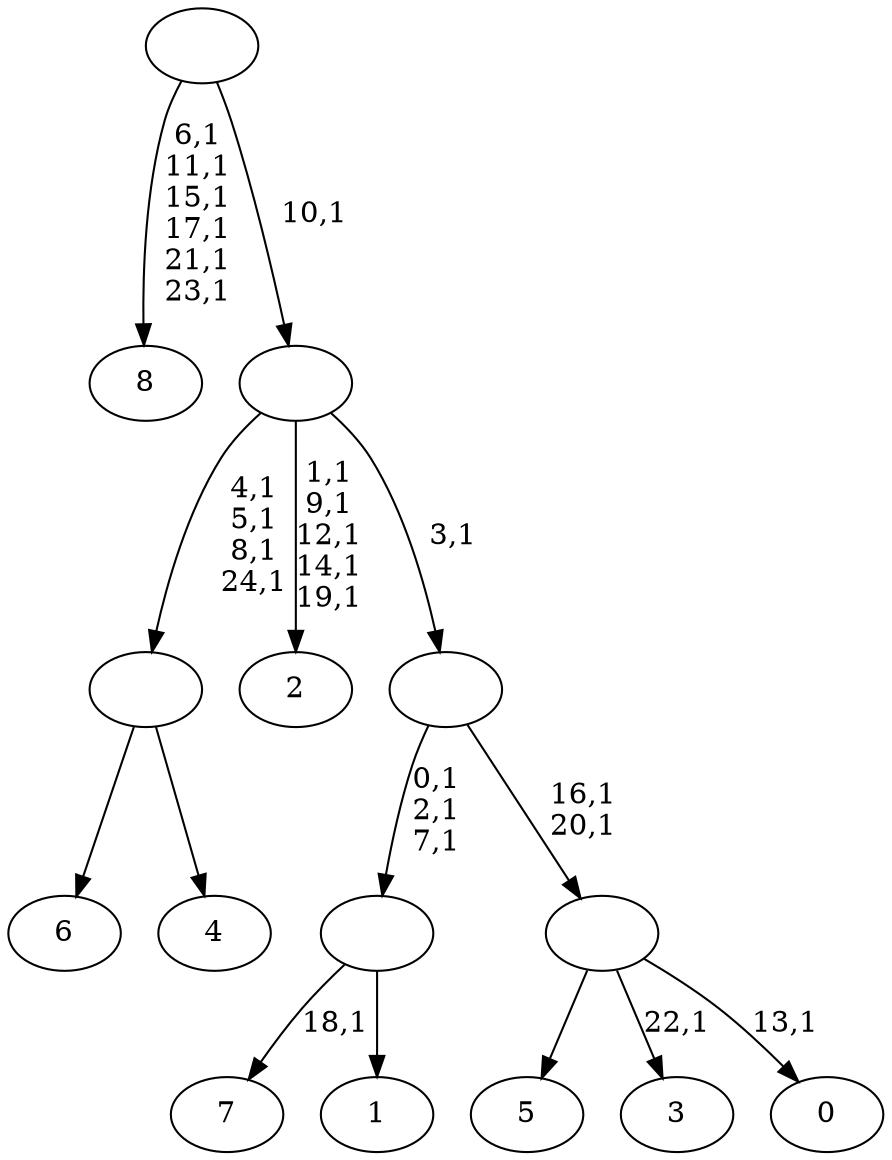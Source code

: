 digraph T {
	34 [label="8"]
	27 [label="7"]
	25 [label="6"]
	24 [label="5"]
	23 [label="4"]
	22 [label=""]
	18 [label="3"]
	16 [label="2"]
	10 [label="1"]
	9 [label=""]
	6 [label="0"]
	4 [label=""]
	2 [label=""]
	1 [label=""]
	0 [label=""]
	22 -> 25 [label=""]
	22 -> 23 [label=""]
	9 -> 27 [label="18,1"]
	9 -> 10 [label=""]
	4 -> 6 [label="13,1"]
	4 -> 18 [label="22,1"]
	4 -> 24 [label=""]
	2 -> 4 [label="16,1\n20,1"]
	2 -> 9 [label="0,1\n2,1\n7,1"]
	1 -> 16 [label="1,1\n9,1\n12,1\n14,1\n19,1"]
	1 -> 22 [label="4,1\n5,1\n8,1\n24,1"]
	1 -> 2 [label="3,1"]
	0 -> 34 [label="6,1\n11,1\n15,1\n17,1\n21,1\n23,1"]
	0 -> 1 [label="10,1"]
}
